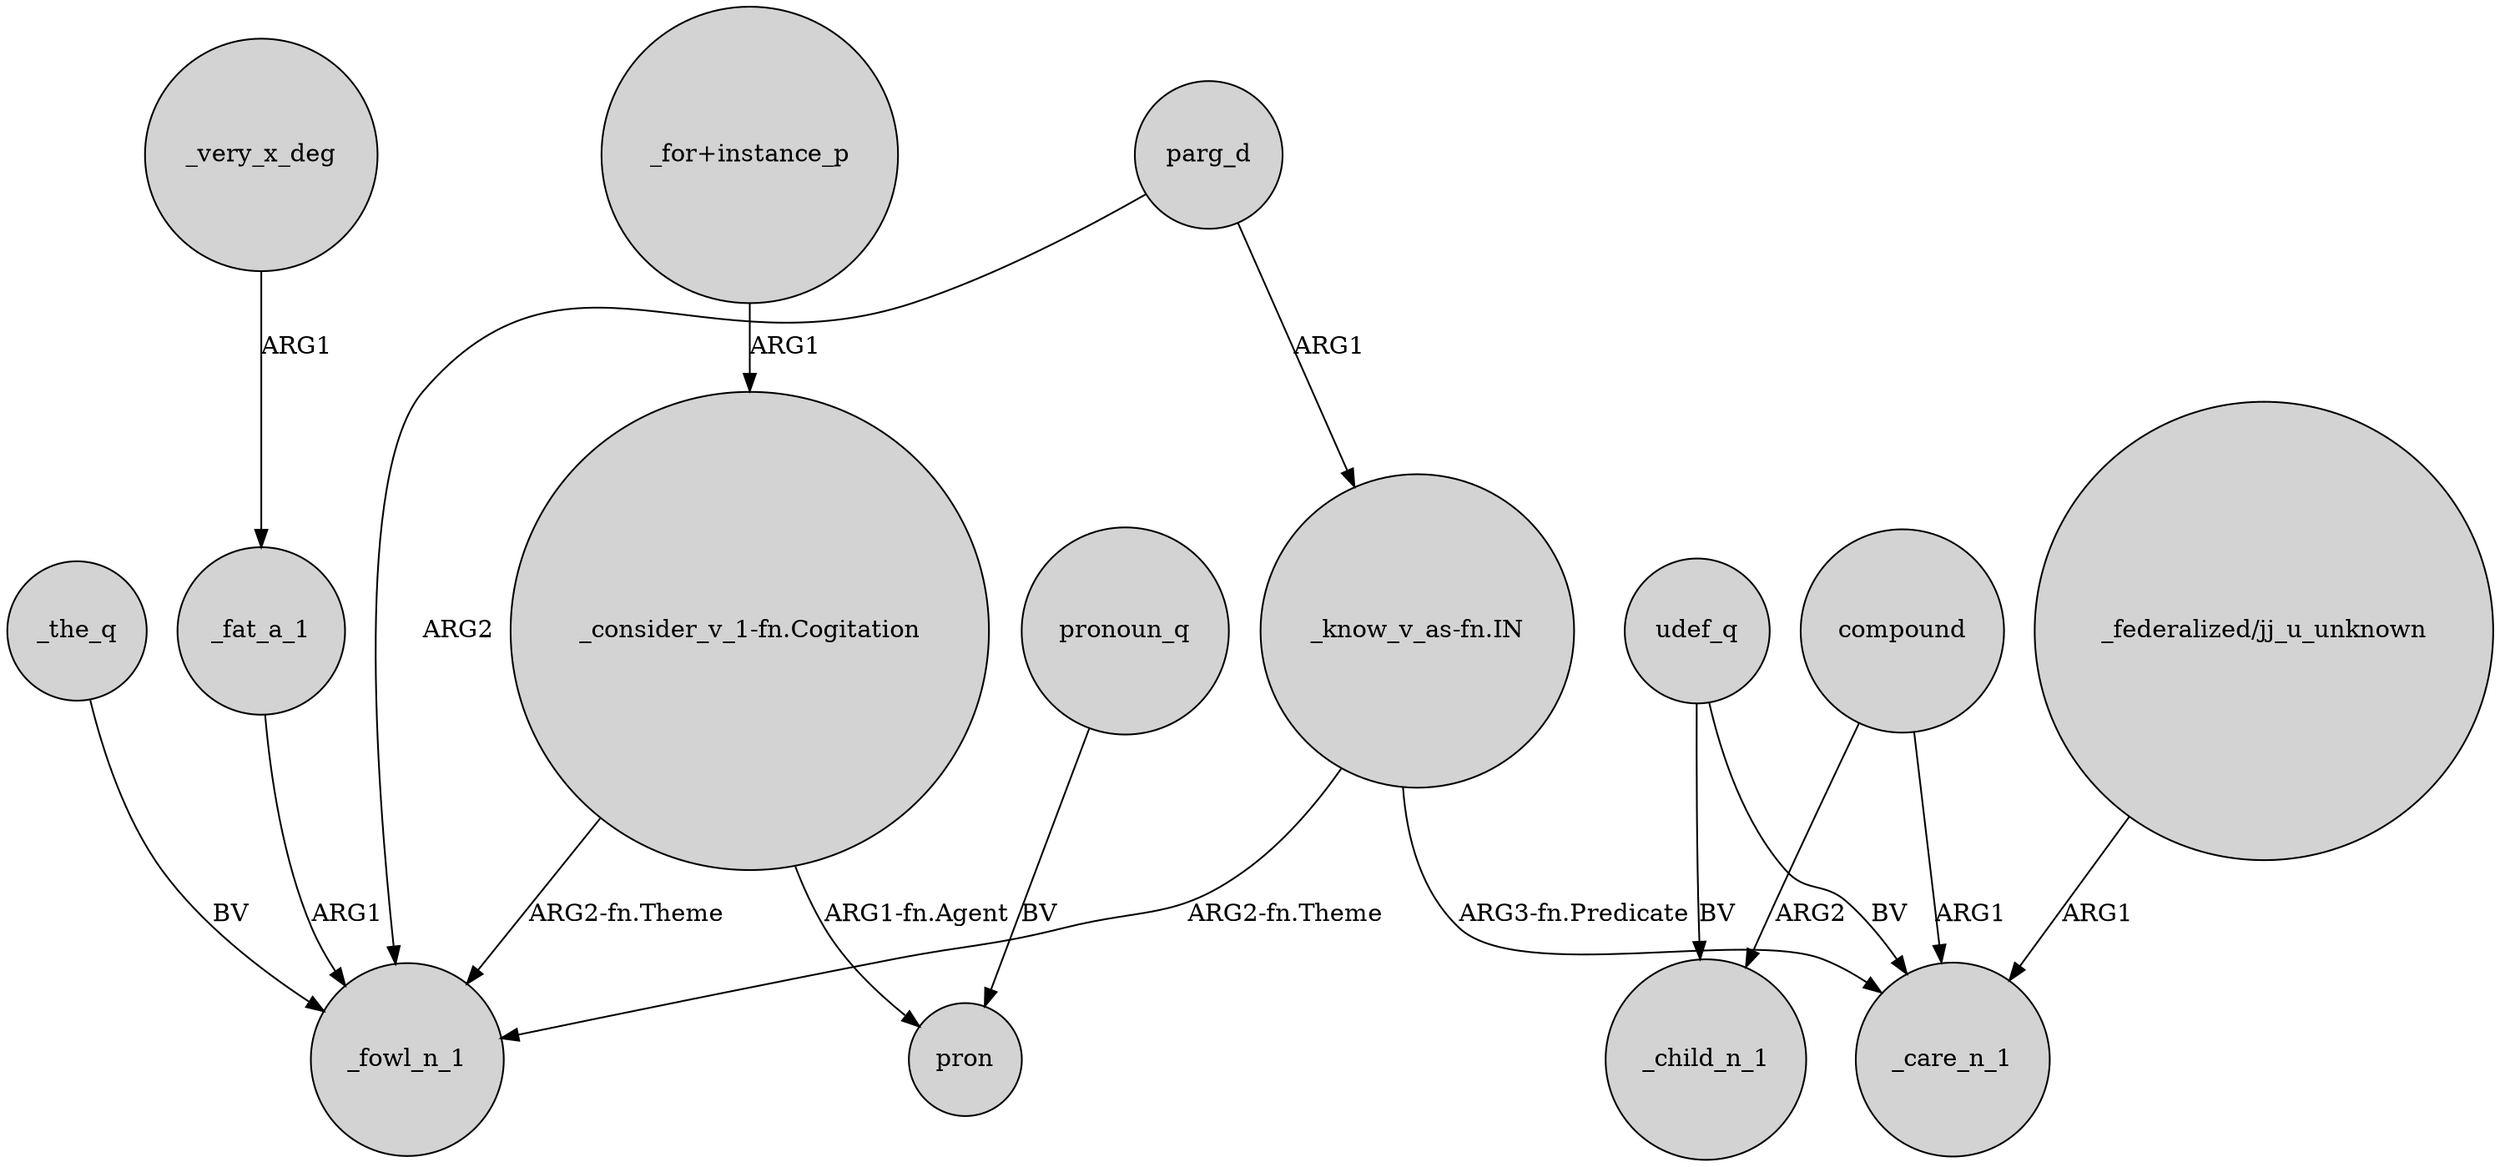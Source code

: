 digraph {
	node [shape=circle style=filled]
	"_for+instance_p" -> "_consider_v_1-fn.Cogitation" [label=ARG1]
	udef_q -> _care_n_1 [label=BV]
	"_consider_v_1-fn.Cogitation" -> _fowl_n_1 [label="ARG2-fn.Theme"]
	"_federalized/jj_u_unknown" -> _care_n_1 [label=ARG1]
	parg_d -> "_know_v_as-fn.IN" [label=ARG1]
	"_consider_v_1-fn.Cogitation" -> pron [label="ARG1-fn.Agent"]
	compound -> _care_n_1 [label=ARG1]
	compound -> _child_n_1 [label=ARG2]
	udef_q -> _child_n_1 [label=BV]
	_the_q -> _fowl_n_1 [label=BV]
	_very_x_deg -> _fat_a_1 [label=ARG1]
	"_know_v_as-fn.IN" -> _care_n_1 [label="ARG3-fn.Predicate"]
	_fat_a_1 -> _fowl_n_1 [label=ARG1]
	"_know_v_as-fn.IN" -> _fowl_n_1 [label="ARG2-fn.Theme"]
	parg_d -> _fowl_n_1 [label=ARG2]
	pronoun_q -> pron [label=BV]
}
